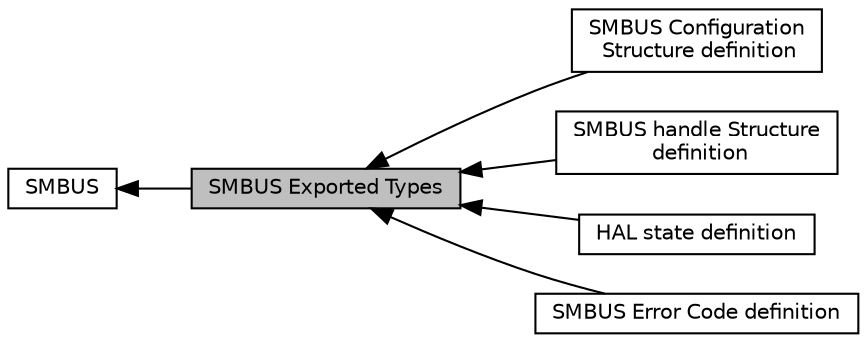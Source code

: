digraph "SMBUS Exported Types"
{
  edge [fontname="Helvetica",fontsize="10",labelfontname="Helvetica",labelfontsize="10"];
  node [fontname="Helvetica",fontsize="10",shape=record];
  rankdir=LR;
  Node2 [label="SMBUS Configuration\l Structure definition",height=0.2,width=0.4,color="black", fillcolor="white", style="filled",URL="$group___s_m_b_u_s___configuration___structure__definition.html",tooltip="SMBUS Configuration Structure definition. "];
  Node0 [label="SMBUS Exported Types",height=0.2,width=0.4,color="black", fillcolor="grey75", style="filled", fontcolor="black"];
  Node5 [label="SMBUS handle Structure\l definition",height=0.2,width=0.4,color="black", fillcolor="white", style="filled",URL="$group___s_m_b_u_s__handle___structure__definition.html",tooltip="SMBUS handle Structure definition. "];
  Node1 [label="SMBUS",height=0.2,width=0.4,color="black", fillcolor="white", style="filled",URL="$group___s_m_b_u_s.html",tooltip="SMBUS HAL module driver. "];
  Node3 [label="HAL state definition",height=0.2,width=0.4,color="black", fillcolor="white", style="filled",URL="$group___h_a_l__state__definition.html",tooltip="HAL State definition. "];
  Node4 [label="SMBUS Error Code definition",height=0.2,width=0.4,color="black", fillcolor="white", style="filled",URL="$group___s_m_b_u_s___error___code__definition.html",tooltip="SMBUS Error Code definition. "];
  Node1->Node0 [shape=plaintext, dir="back", style="solid"];
  Node0->Node2 [shape=plaintext, dir="back", style="solid"];
  Node0->Node3 [shape=plaintext, dir="back", style="solid"];
  Node0->Node4 [shape=plaintext, dir="back", style="solid"];
  Node0->Node5 [shape=plaintext, dir="back", style="solid"];
}
